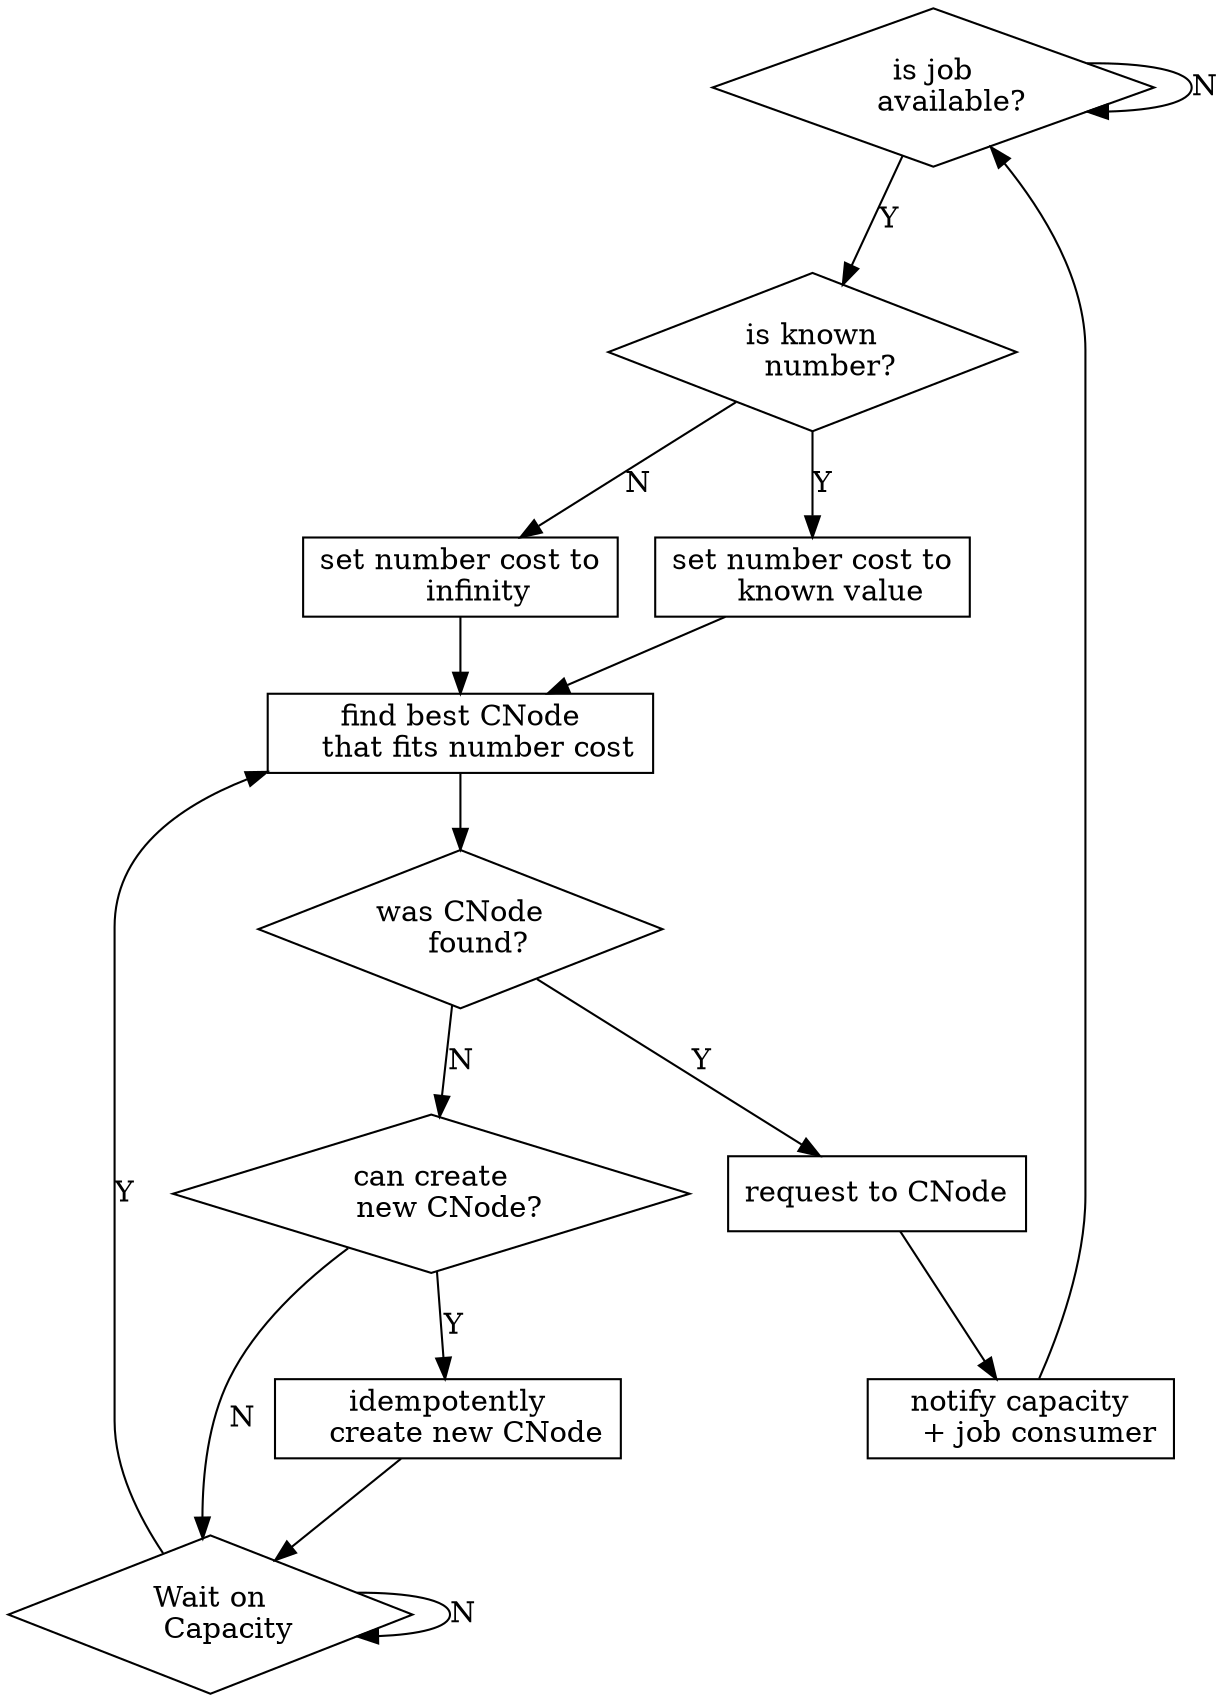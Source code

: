 digraph {

  waitjob[
    shape="diamond",
    label="is job
    available?"
  ]
  waitjob -> waitjob[label="N"]
  waitjob -> dynamo[label="Y"]
  
  dynamo[
    shape="diamond",
    label="is known
    number?"
  ]
  dynamo -> costdyn[label="Y"]
  dynamo -> costdef[label="N"]
  
  costdyn[
    shape="box",
    label="set number cost to
    known value"
  ]
  costdyn -> find
  
  costdef[
    shape="box",
    label="set number cost to
    infinity"
  ]
  costdef -> find
  
  find[
    shape="box",
    label="find best CNode
    that fits number cost"
  ]
  find -> found;
  
  found[
    shape="diamond",
    label="was CNode
    found?"
  ]
  found -> proxy[label="Y"]
  found -> canec2[label="N"]
  
  canec2[
    shape="diamond",
    label="can create
    new CNode?"
  ]
  canec2 -> ec2[label="Y"]
  canec2 -> waitcap[label="N"]
  
  ec2[
    shape="box",
    label="idempotently
    create new CNode"
  ]
  ec2 -> waitcap
  
  waitcap[
    shape="diamond",
    label="Wait on
    Capacity"
  ]
  waitcap -> waitcap[label="N"]
  waitcap -> find[label="Y"]
  
  proxy[
    shape="box",
    label="request to CNode"
  ]
  proxy -> notify
  
  notify[
    shape="box",
    label="notify capacity
    + job consumer"
  ]
  notify -> waitjob

}

